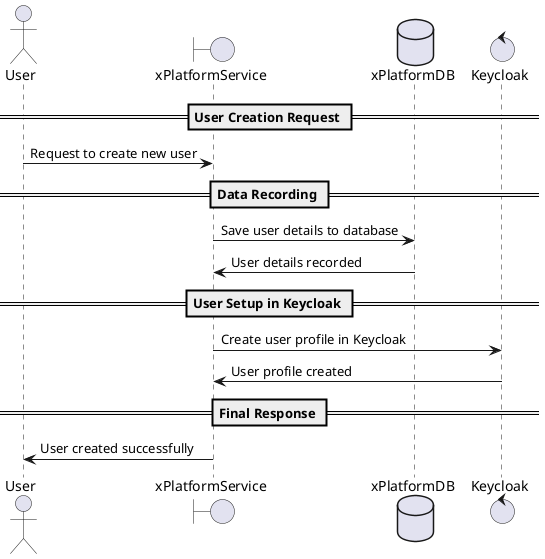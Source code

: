 @startuml
'https://plantuml.com/sequence-diagram

Actor User as usr
Boundary xPlatformService as xp
Database xPlatformDB as db
Control Keycloak as kc

== User Creation Request ==
usr -> xp: Request to create new user

== Data Recording ==
xp -> db: Save user details to database
db -> xp: User details recorded

== User Setup in Keycloak ==
xp -> kc: Create user profile in Keycloak
kc -> xp: User profile created

== Final Response ==
xp -> usr: User created successfully


@enduml